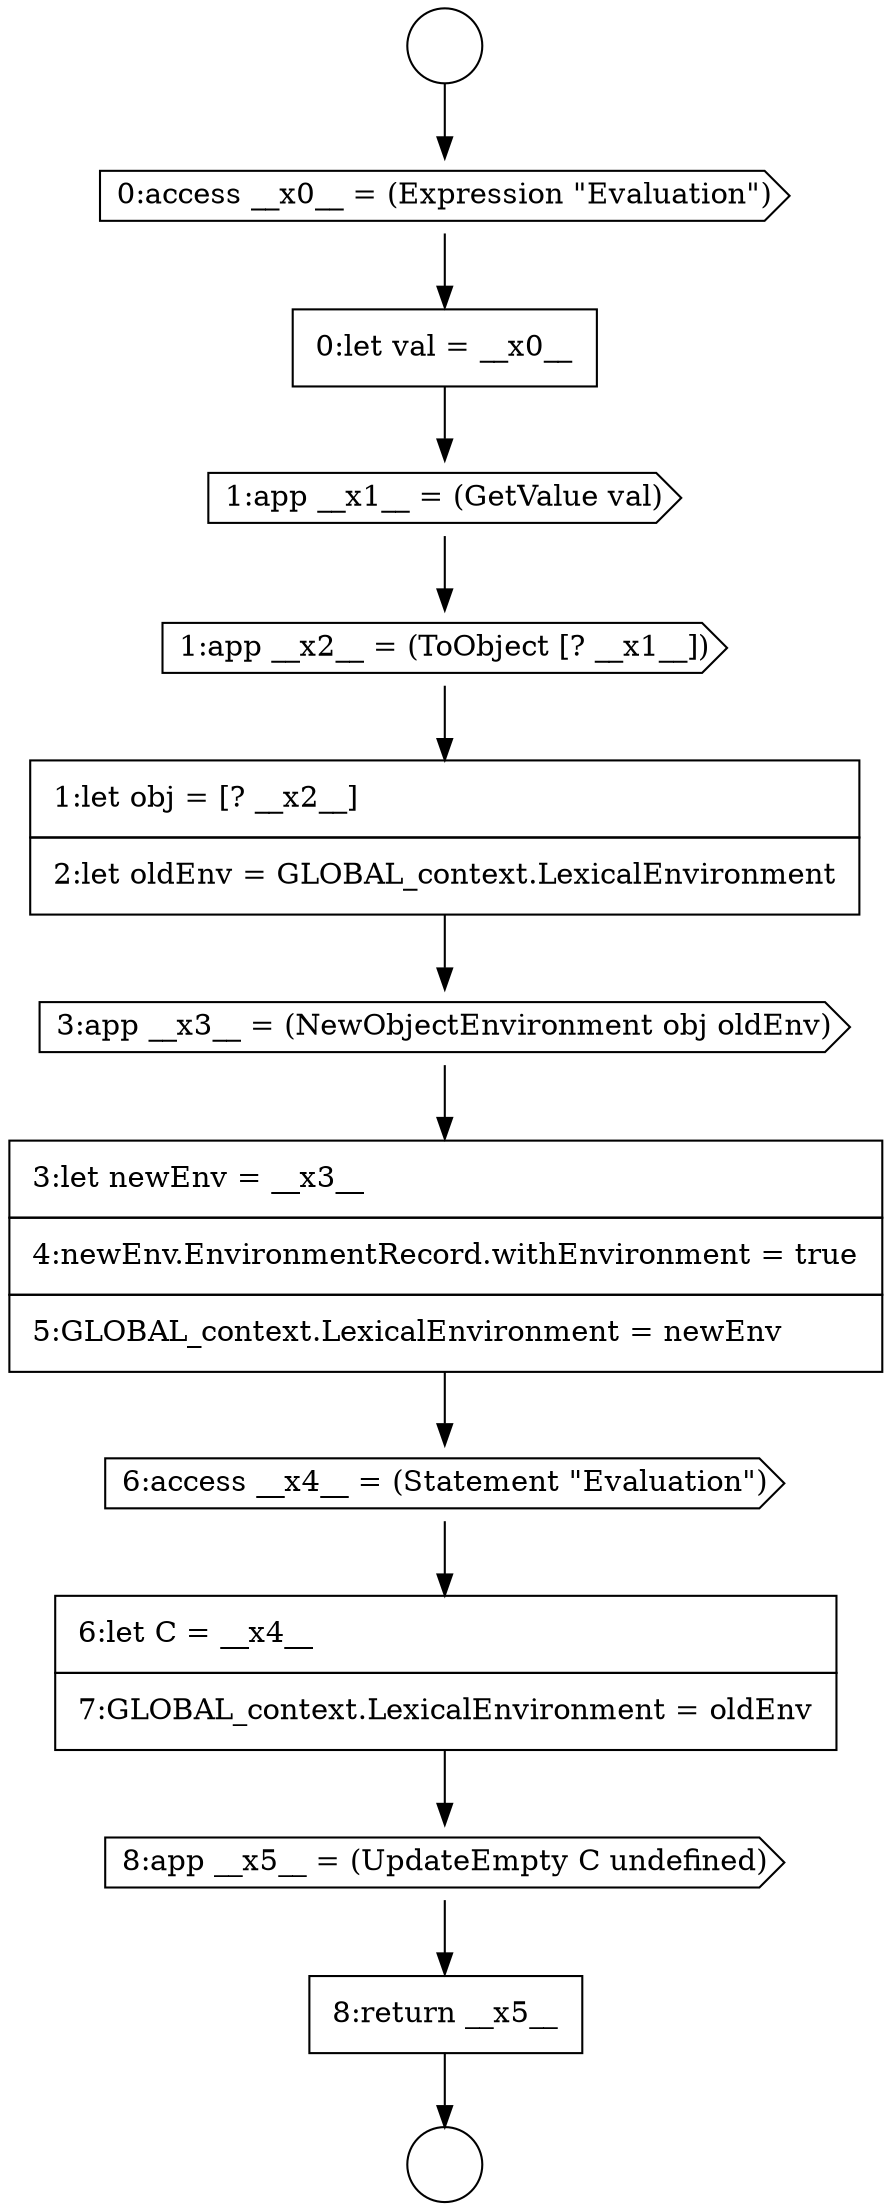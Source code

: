 digraph {
  node6819 [shape=none, margin=0, label=<<font color="black">
    <table border="0" cellborder="1" cellspacing="0" cellpadding="10">
      <tr><td align="left">6:let C = __x4__</td></tr>
      <tr><td align="left">7:GLOBAL_context.LexicalEnvironment = oldEnv</td></tr>
    </table>
  </font>> color="black" fillcolor="white" style=filled]
  node6813 [shape=cds, label=<<font color="black">1:app __x1__ = (GetValue val)</font>> color="black" fillcolor="white" style=filled]
  node6809 [shape=circle label=" " color="black" fillcolor="white" style=filled]
  node6820 [shape=cds, label=<<font color="black">8:app __x5__ = (UpdateEmpty C undefined)</font>> color="black" fillcolor="white" style=filled]
  node6812 [shape=none, margin=0, label=<<font color="black">
    <table border="0" cellborder="1" cellspacing="0" cellpadding="10">
      <tr><td align="left">0:let val = __x0__</td></tr>
    </table>
  </font>> color="black" fillcolor="white" style=filled]
  node6815 [shape=none, margin=0, label=<<font color="black">
    <table border="0" cellborder="1" cellspacing="0" cellpadding="10">
      <tr><td align="left">1:let obj = [? __x2__]</td></tr>
      <tr><td align="left">2:let oldEnv = GLOBAL_context.LexicalEnvironment</td></tr>
    </table>
  </font>> color="black" fillcolor="white" style=filled]
  node6817 [shape=none, margin=0, label=<<font color="black">
    <table border="0" cellborder="1" cellspacing="0" cellpadding="10">
      <tr><td align="left">3:let newEnv = __x3__</td></tr>
      <tr><td align="left">4:newEnv.EnvironmentRecord.withEnvironment = true</td></tr>
      <tr><td align="left">5:GLOBAL_context.LexicalEnvironment = newEnv</td></tr>
    </table>
  </font>> color="black" fillcolor="white" style=filled]
  node6821 [shape=none, margin=0, label=<<font color="black">
    <table border="0" cellborder="1" cellspacing="0" cellpadding="10">
      <tr><td align="left">8:return __x5__</td></tr>
    </table>
  </font>> color="black" fillcolor="white" style=filled]
  node6814 [shape=cds, label=<<font color="black">1:app __x2__ = (ToObject [? __x1__])</font>> color="black" fillcolor="white" style=filled]
  node6818 [shape=cds, label=<<font color="black">6:access __x4__ = (Statement &quot;Evaluation&quot;)</font>> color="black" fillcolor="white" style=filled]
  node6810 [shape=circle label=" " color="black" fillcolor="white" style=filled]
  node6811 [shape=cds, label=<<font color="black">0:access __x0__ = (Expression &quot;Evaluation&quot;)</font>> color="black" fillcolor="white" style=filled]
  node6816 [shape=cds, label=<<font color="black">3:app __x3__ = (NewObjectEnvironment obj oldEnv)</font>> color="black" fillcolor="white" style=filled]
  node6815 -> node6816 [ color="black"]
  node6814 -> node6815 [ color="black"]
  node6811 -> node6812 [ color="black"]
  node6819 -> node6820 [ color="black"]
  node6820 -> node6821 [ color="black"]
  node6813 -> node6814 [ color="black"]
  node6809 -> node6811 [ color="black"]
  node6817 -> node6818 [ color="black"]
  node6812 -> node6813 [ color="black"]
  node6818 -> node6819 [ color="black"]
  node6816 -> node6817 [ color="black"]
  node6821 -> node6810 [ color="black"]
}
